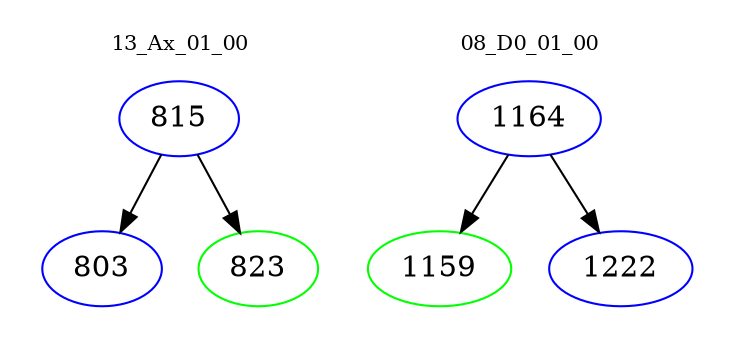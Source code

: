digraph{
subgraph cluster_0 {
color = white
label = "13_Ax_01_00";
fontsize=10;
T0_815 [label="815", color="blue"]
T0_815 -> T0_803 [color="black"]
T0_803 [label="803", color="blue"]
T0_815 -> T0_823 [color="black"]
T0_823 [label="823", color="green"]
}
subgraph cluster_1 {
color = white
label = "08_D0_01_00";
fontsize=10;
T1_1164 [label="1164", color="blue"]
T1_1164 -> T1_1159 [color="black"]
T1_1159 [label="1159", color="green"]
T1_1164 -> T1_1222 [color="black"]
T1_1222 [label="1222", color="blue"]
}
}
